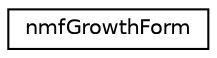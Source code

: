 digraph "Graphical Class Hierarchy"
{
 // LATEX_PDF_SIZE
  edge [fontname="Helvetica",fontsize="10",labelfontname="Helvetica",labelfontsize="10"];
  node [fontname="Helvetica",fontsize="10",shape=record];
  rankdir="LR";
  Node0 [label="nmfGrowthForm",height=0.2,width=0.4,color="black", fillcolor="white", style="filled",URL="$classnmf_growth_form.html",tooltip=" "];
}
